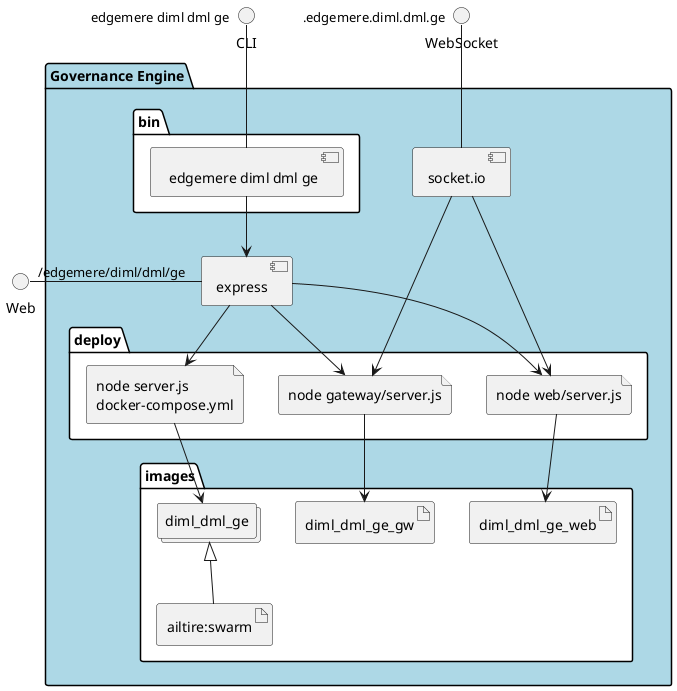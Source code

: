 @startuml
  interface CLI
  interface Web
  interface WebSocket
package "Governance Engine" #lightblue {
  component express as REST
  component socket.io as socket
  folder bin #ffffff {
    component " edgemere diml dml ge" as binName
  }
  binName --> REST

  folder deploy #ffffff {
      file "node server.js\ndocker-compose.yml" as diml_dml_ge_container
      REST --> diml_dml_ge_container

  
    file "node web/server.js" as web_container
    REST --> web_container
    socket ---> web_container
  
    file "node gateway/server.js" as gateway_container
    REST --> gateway_container
    socket ---> gateway_container
  
  }
  folder images #ffffff {
    collections "diml_dml_ge" as diml_dml_geimage
    artifact "ailtire:swarm" as ailtireswarm
    diml_dml_geimage <|-- ailtireswarm
    diml_dml_ge_container --> diml_dml_geimage

  
      artifact diml_dml_ge_web
      web_container --> diml_dml_ge_web
    
      artifact diml_dml_ge_gw
      gateway_container --> diml_dml_ge_gw
    
  }
}
CLI " edgemere diml dml ge" -- binName
Web "/edgemere/diml/dml/ge" - REST
WebSocket ".edgemere.diml.dml.ge" -- socket

@enduml
